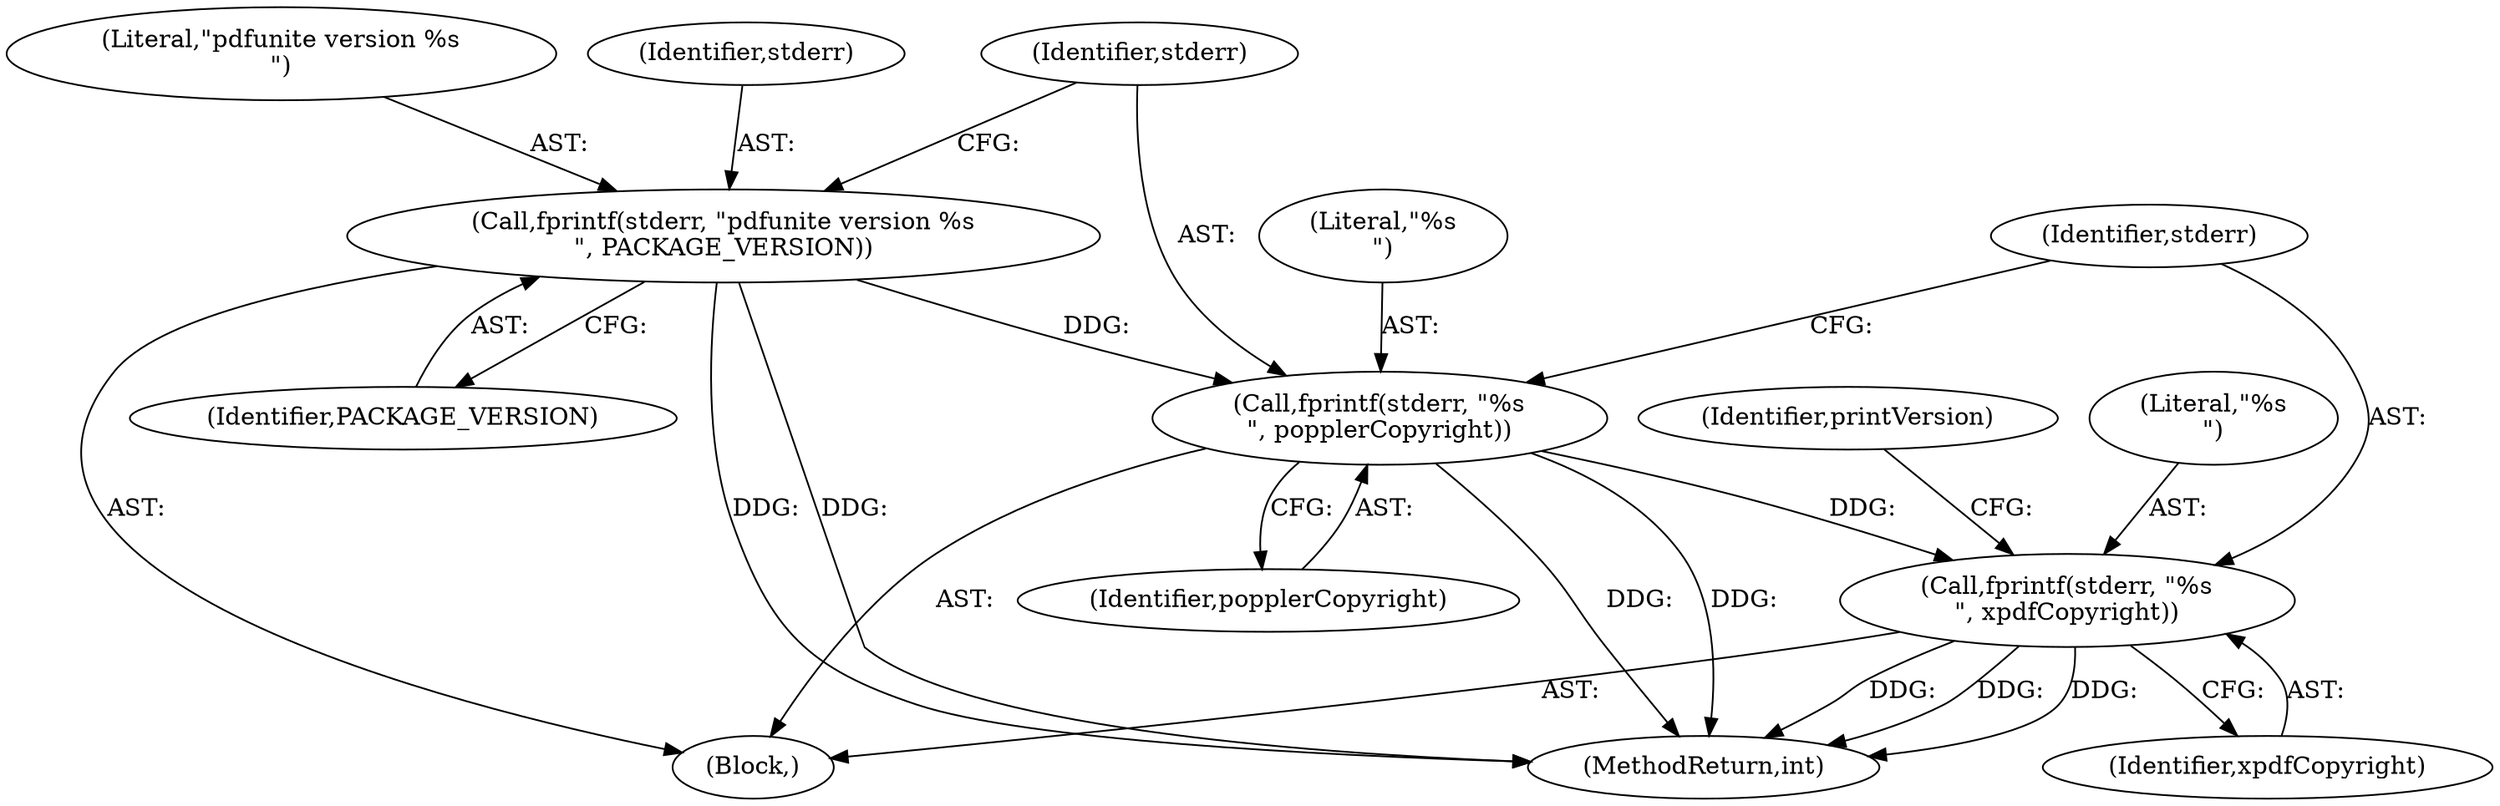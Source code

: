 digraph "0_poppler_5c9b08a875b07853be6c44e43ff5f7f059df666a@API" {
"1000167" [label="(Call,fprintf(stderr, \"%s\n\", popplerCopyright))"];
"1000163" [label="(Call,fprintf(stderr, \"pdfunite version %s\n\", PACKAGE_VERSION))"];
"1000171" [label="(Call,fprintf(stderr, \"%s\n\", xpdfCopyright))"];
"1000168" [label="(Identifier,stderr)"];
"1000169" [label="(Literal,\"%s\n\")"];
"1000165" [label="(Literal,\"pdfunite version %s\n\")"];
"1000177" [label="(Identifier,printVersion)"];
"1000174" [label="(Identifier,xpdfCopyright)"];
"1000170" [label="(Identifier,popplerCopyright)"];
"1000171" [label="(Call,fprintf(stderr, \"%s\n\", xpdfCopyright))"];
"1000166" [label="(Identifier,PACKAGE_VERSION)"];
"1000167" [label="(Call,fprintf(stderr, \"%s\n\", popplerCopyright))"];
"1000164" [label="(Identifier,stderr)"];
"1000173" [label="(Literal,\"%s\n\")"];
"1000163" [label="(Call,fprintf(stderr, \"pdfunite version %s\n\", PACKAGE_VERSION))"];
"1000162" [label="(Block,)"];
"1001132" [label="(MethodReturn,int)"];
"1000172" [label="(Identifier,stderr)"];
"1000167" -> "1000162"  [label="AST: "];
"1000167" -> "1000170"  [label="CFG: "];
"1000168" -> "1000167"  [label="AST: "];
"1000169" -> "1000167"  [label="AST: "];
"1000170" -> "1000167"  [label="AST: "];
"1000172" -> "1000167"  [label="CFG: "];
"1000167" -> "1001132"  [label="DDG: "];
"1000167" -> "1001132"  [label="DDG: "];
"1000163" -> "1000167"  [label="DDG: "];
"1000167" -> "1000171"  [label="DDG: "];
"1000163" -> "1000162"  [label="AST: "];
"1000163" -> "1000166"  [label="CFG: "];
"1000164" -> "1000163"  [label="AST: "];
"1000165" -> "1000163"  [label="AST: "];
"1000166" -> "1000163"  [label="AST: "];
"1000168" -> "1000163"  [label="CFG: "];
"1000163" -> "1001132"  [label="DDG: "];
"1000163" -> "1001132"  [label="DDG: "];
"1000171" -> "1000162"  [label="AST: "];
"1000171" -> "1000174"  [label="CFG: "];
"1000172" -> "1000171"  [label="AST: "];
"1000173" -> "1000171"  [label="AST: "];
"1000174" -> "1000171"  [label="AST: "];
"1000177" -> "1000171"  [label="CFG: "];
"1000171" -> "1001132"  [label="DDG: "];
"1000171" -> "1001132"  [label="DDG: "];
"1000171" -> "1001132"  [label="DDG: "];
}
